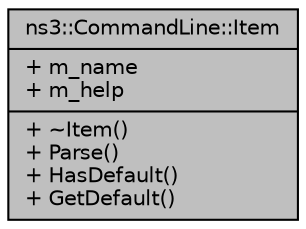 digraph "ns3::CommandLine::Item"
{
  edge [fontname="Helvetica",fontsize="10",labelfontname="Helvetica",labelfontsize="10"];
  node [fontname="Helvetica",fontsize="10",shape=record];
  Node1 [label="{ns3::CommandLine::Item\n|+ m_name\l+ m_help\l|+ ~Item()\l+ Parse()\l+ HasDefault()\l+ GetDefault()\l}",height=0.2,width=0.4,color="black", fillcolor="grey75", style="filled", fontcolor="black"];
}
